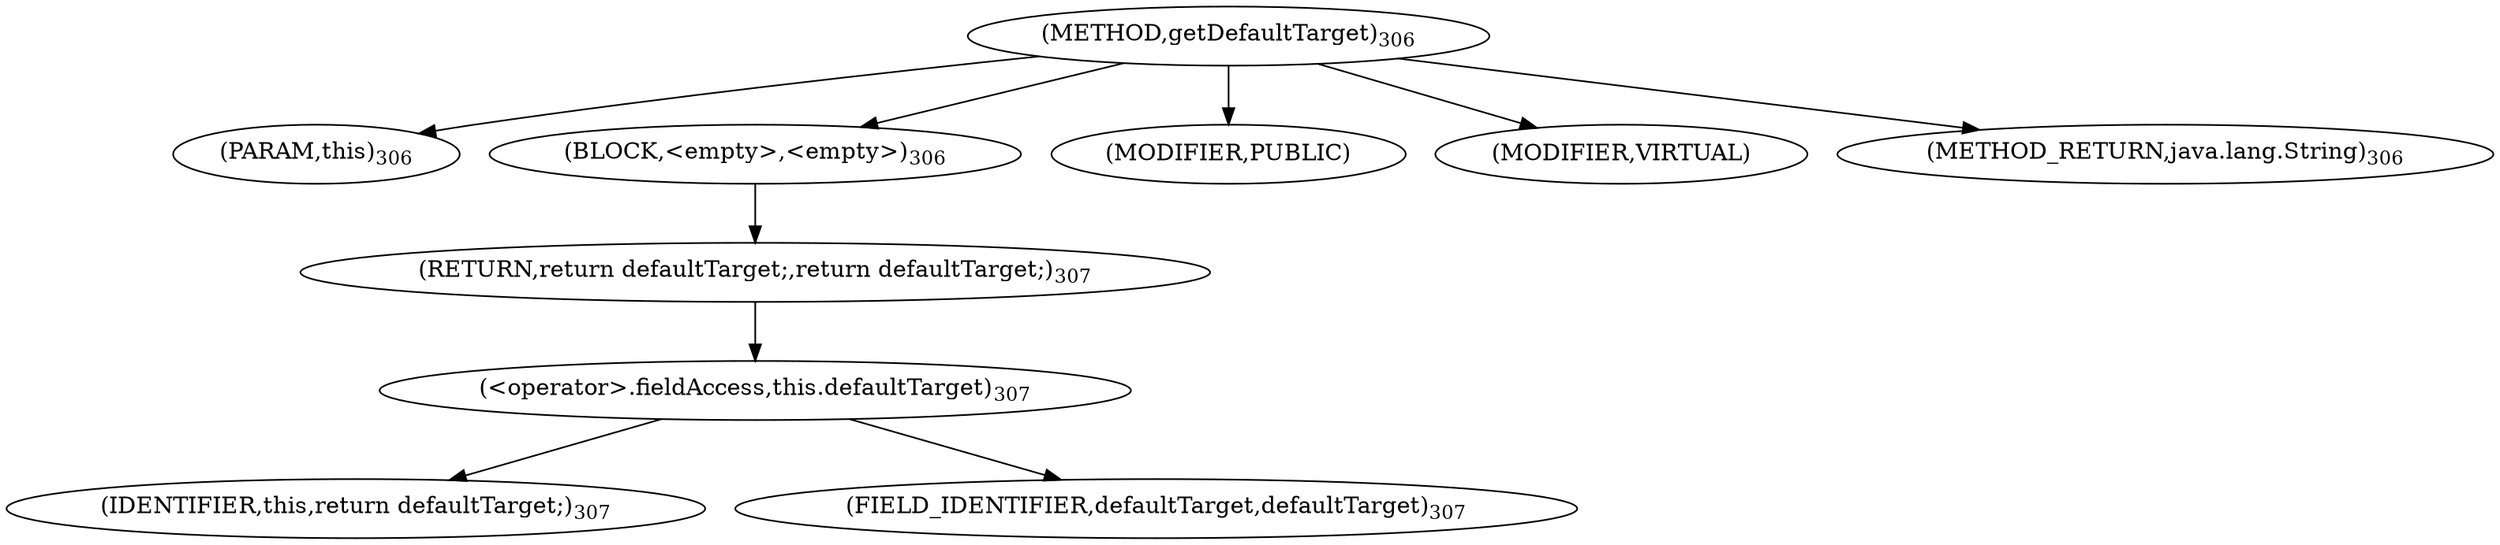 digraph "getDefaultTarget" {  
"839" [label = <(METHOD,getDefaultTarget)<SUB>306</SUB>> ]
"840" [label = <(PARAM,this)<SUB>306</SUB>> ]
"841" [label = <(BLOCK,&lt;empty&gt;,&lt;empty&gt;)<SUB>306</SUB>> ]
"842" [label = <(RETURN,return defaultTarget;,return defaultTarget;)<SUB>307</SUB>> ]
"843" [label = <(&lt;operator&gt;.fieldAccess,this.defaultTarget)<SUB>307</SUB>> ]
"844" [label = <(IDENTIFIER,this,return defaultTarget;)<SUB>307</SUB>> ]
"845" [label = <(FIELD_IDENTIFIER,defaultTarget,defaultTarget)<SUB>307</SUB>> ]
"846" [label = <(MODIFIER,PUBLIC)> ]
"847" [label = <(MODIFIER,VIRTUAL)> ]
"848" [label = <(METHOD_RETURN,java.lang.String)<SUB>306</SUB>> ]
  "839" -> "840" 
  "839" -> "841" 
  "839" -> "846" 
  "839" -> "847" 
  "839" -> "848" 
  "841" -> "842" 
  "842" -> "843" 
  "843" -> "844" 
  "843" -> "845" 
}
